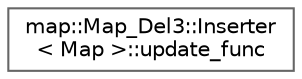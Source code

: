 digraph "类继承关系图"
{
 // LATEX_PDF_SIZE
  bgcolor="transparent";
  edge [fontname=Helvetica,fontsize=10,labelfontname=Helvetica,labelfontsize=10];
  node [fontname=Helvetica,fontsize=10,shape=box,height=0.2,width=0.4];
  rankdir="LR";
  Node0 [id="Node000000",label="map::Map_Del3::Inserter\l\< Map \>::update_func",height=0.2,width=0.4,color="grey40", fillcolor="white", style="filled",URL="$structmap_1_1_map___del3_1_1_inserter_1_1update__func.html",tooltip=" "];
}
